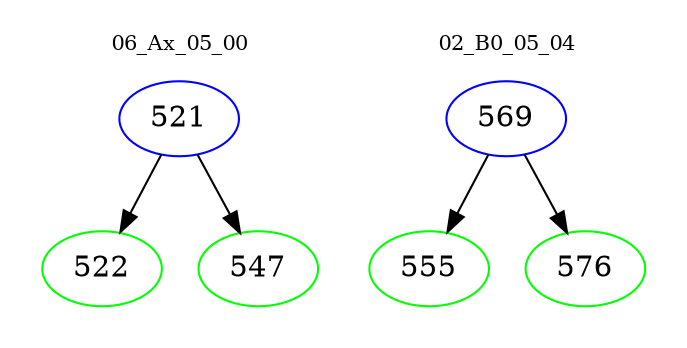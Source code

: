 digraph{
subgraph cluster_0 {
color = white
label = "06_Ax_05_00";
fontsize=10;
T0_521 [label="521", color="blue"]
T0_521 -> T0_522 [color="black"]
T0_522 [label="522", color="green"]
T0_521 -> T0_547 [color="black"]
T0_547 [label="547", color="green"]
}
subgraph cluster_1 {
color = white
label = "02_B0_05_04";
fontsize=10;
T1_569 [label="569", color="blue"]
T1_569 -> T1_555 [color="black"]
T1_555 [label="555", color="green"]
T1_569 -> T1_576 [color="black"]
T1_576 [label="576", color="green"]
}
}
